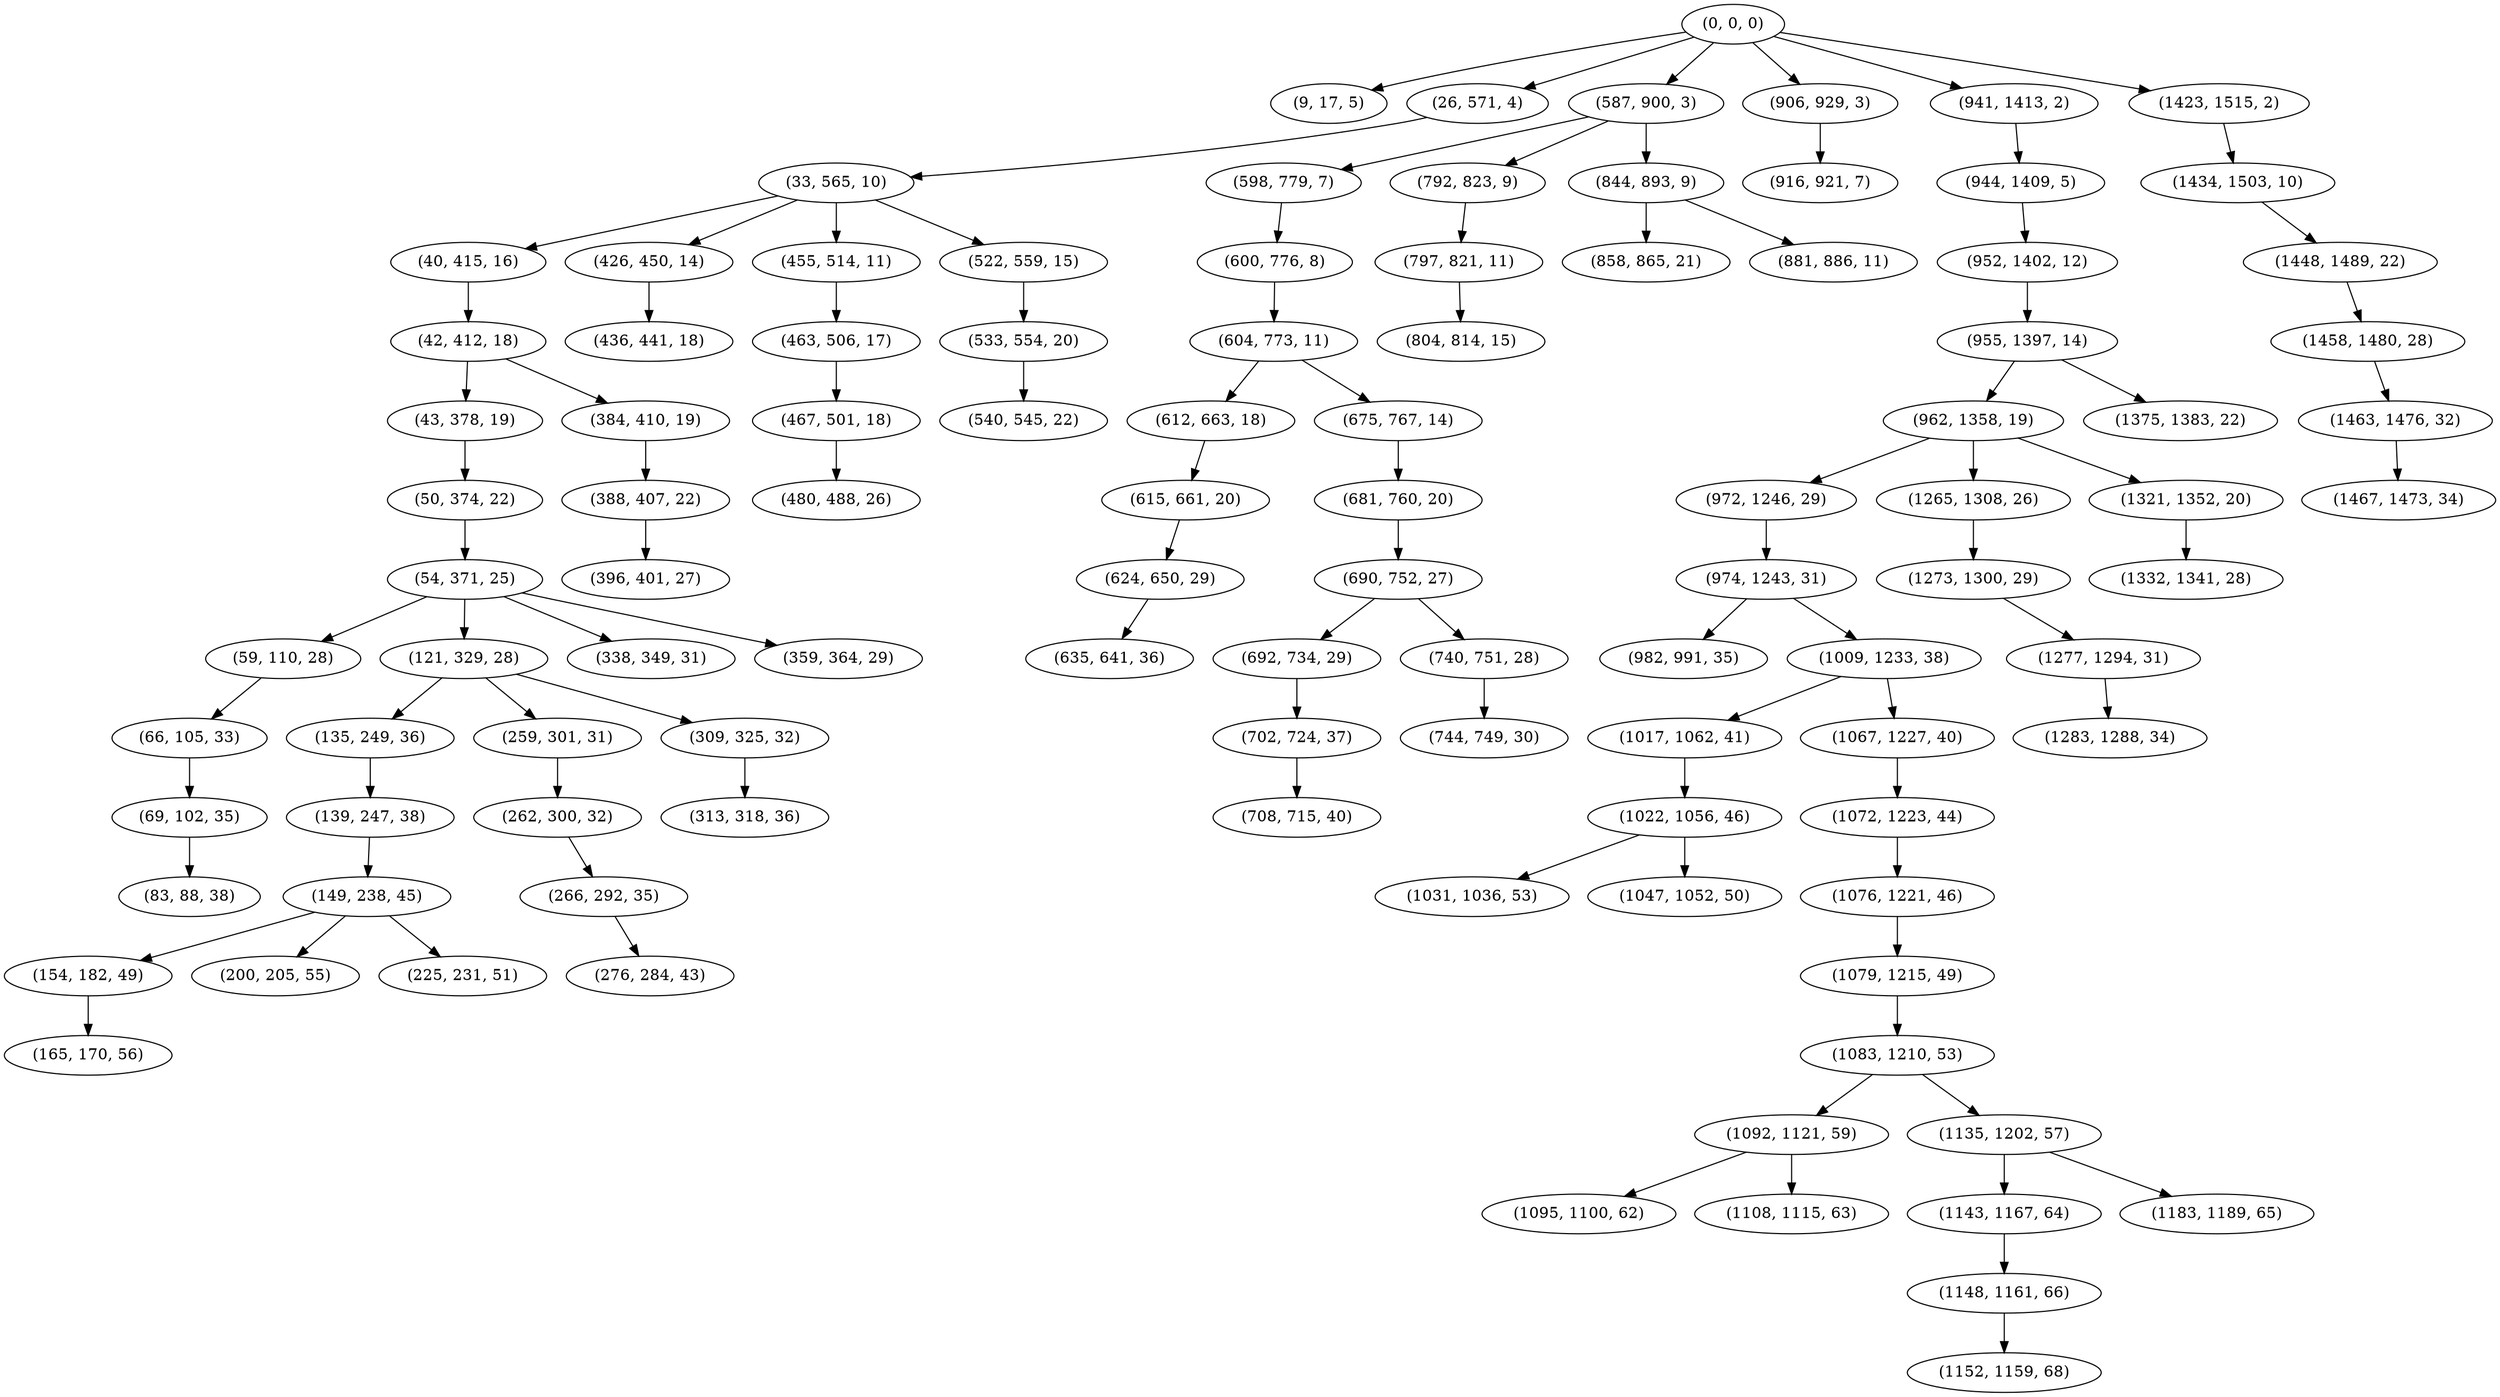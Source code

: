digraph tree {
    "(0, 0, 0)";
    "(9, 17, 5)";
    "(26, 571, 4)";
    "(33, 565, 10)";
    "(40, 415, 16)";
    "(42, 412, 18)";
    "(43, 378, 19)";
    "(50, 374, 22)";
    "(54, 371, 25)";
    "(59, 110, 28)";
    "(66, 105, 33)";
    "(69, 102, 35)";
    "(83, 88, 38)";
    "(121, 329, 28)";
    "(135, 249, 36)";
    "(139, 247, 38)";
    "(149, 238, 45)";
    "(154, 182, 49)";
    "(165, 170, 56)";
    "(200, 205, 55)";
    "(225, 231, 51)";
    "(259, 301, 31)";
    "(262, 300, 32)";
    "(266, 292, 35)";
    "(276, 284, 43)";
    "(309, 325, 32)";
    "(313, 318, 36)";
    "(338, 349, 31)";
    "(359, 364, 29)";
    "(384, 410, 19)";
    "(388, 407, 22)";
    "(396, 401, 27)";
    "(426, 450, 14)";
    "(436, 441, 18)";
    "(455, 514, 11)";
    "(463, 506, 17)";
    "(467, 501, 18)";
    "(480, 488, 26)";
    "(522, 559, 15)";
    "(533, 554, 20)";
    "(540, 545, 22)";
    "(587, 900, 3)";
    "(598, 779, 7)";
    "(600, 776, 8)";
    "(604, 773, 11)";
    "(612, 663, 18)";
    "(615, 661, 20)";
    "(624, 650, 29)";
    "(635, 641, 36)";
    "(675, 767, 14)";
    "(681, 760, 20)";
    "(690, 752, 27)";
    "(692, 734, 29)";
    "(702, 724, 37)";
    "(708, 715, 40)";
    "(740, 751, 28)";
    "(744, 749, 30)";
    "(792, 823, 9)";
    "(797, 821, 11)";
    "(804, 814, 15)";
    "(844, 893, 9)";
    "(858, 865, 21)";
    "(881, 886, 11)";
    "(906, 929, 3)";
    "(916, 921, 7)";
    "(941, 1413, 2)";
    "(944, 1409, 5)";
    "(952, 1402, 12)";
    "(955, 1397, 14)";
    "(962, 1358, 19)";
    "(972, 1246, 29)";
    "(974, 1243, 31)";
    "(982, 991, 35)";
    "(1009, 1233, 38)";
    "(1017, 1062, 41)";
    "(1022, 1056, 46)";
    "(1031, 1036, 53)";
    "(1047, 1052, 50)";
    "(1067, 1227, 40)";
    "(1072, 1223, 44)";
    "(1076, 1221, 46)";
    "(1079, 1215, 49)";
    "(1083, 1210, 53)";
    "(1092, 1121, 59)";
    "(1095, 1100, 62)";
    "(1108, 1115, 63)";
    "(1135, 1202, 57)";
    "(1143, 1167, 64)";
    "(1148, 1161, 66)";
    "(1152, 1159, 68)";
    "(1183, 1189, 65)";
    "(1265, 1308, 26)";
    "(1273, 1300, 29)";
    "(1277, 1294, 31)";
    "(1283, 1288, 34)";
    "(1321, 1352, 20)";
    "(1332, 1341, 28)";
    "(1375, 1383, 22)";
    "(1423, 1515, 2)";
    "(1434, 1503, 10)";
    "(1448, 1489, 22)";
    "(1458, 1480, 28)";
    "(1463, 1476, 32)";
    "(1467, 1473, 34)";
    "(0, 0, 0)" -> "(9, 17, 5)";
    "(0, 0, 0)" -> "(26, 571, 4)";
    "(0, 0, 0)" -> "(587, 900, 3)";
    "(0, 0, 0)" -> "(906, 929, 3)";
    "(0, 0, 0)" -> "(941, 1413, 2)";
    "(0, 0, 0)" -> "(1423, 1515, 2)";
    "(26, 571, 4)" -> "(33, 565, 10)";
    "(33, 565, 10)" -> "(40, 415, 16)";
    "(33, 565, 10)" -> "(426, 450, 14)";
    "(33, 565, 10)" -> "(455, 514, 11)";
    "(33, 565, 10)" -> "(522, 559, 15)";
    "(40, 415, 16)" -> "(42, 412, 18)";
    "(42, 412, 18)" -> "(43, 378, 19)";
    "(42, 412, 18)" -> "(384, 410, 19)";
    "(43, 378, 19)" -> "(50, 374, 22)";
    "(50, 374, 22)" -> "(54, 371, 25)";
    "(54, 371, 25)" -> "(59, 110, 28)";
    "(54, 371, 25)" -> "(121, 329, 28)";
    "(54, 371, 25)" -> "(338, 349, 31)";
    "(54, 371, 25)" -> "(359, 364, 29)";
    "(59, 110, 28)" -> "(66, 105, 33)";
    "(66, 105, 33)" -> "(69, 102, 35)";
    "(69, 102, 35)" -> "(83, 88, 38)";
    "(121, 329, 28)" -> "(135, 249, 36)";
    "(121, 329, 28)" -> "(259, 301, 31)";
    "(121, 329, 28)" -> "(309, 325, 32)";
    "(135, 249, 36)" -> "(139, 247, 38)";
    "(139, 247, 38)" -> "(149, 238, 45)";
    "(149, 238, 45)" -> "(154, 182, 49)";
    "(149, 238, 45)" -> "(200, 205, 55)";
    "(149, 238, 45)" -> "(225, 231, 51)";
    "(154, 182, 49)" -> "(165, 170, 56)";
    "(259, 301, 31)" -> "(262, 300, 32)";
    "(262, 300, 32)" -> "(266, 292, 35)";
    "(266, 292, 35)" -> "(276, 284, 43)";
    "(309, 325, 32)" -> "(313, 318, 36)";
    "(384, 410, 19)" -> "(388, 407, 22)";
    "(388, 407, 22)" -> "(396, 401, 27)";
    "(426, 450, 14)" -> "(436, 441, 18)";
    "(455, 514, 11)" -> "(463, 506, 17)";
    "(463, 506, 17)" -> "(467, 501, 18)";
    "(467, 501, 18)" -> "(480, 488, 26)";
    "(522, 559, 15)" -> "(533, 554, 20)";
    "(533, 554, 20)" -> "(540, 545, 22)";
    "(587, 900, 3)" -> "(598, 779, 7)";
    "(587, 900, 3)" -> "(792, 823, 9)";
    "(587, 900, 3)" -> "(844, 893, 9)";
    "(598, 779, 7)" -> "(600, 776, 8)";
    "(600, 776, 8)" -> "(604, 773, 11)";
    "(604, 773, 11)" -> "(612, 663, 18)";
    "(604, 773, 11)" -> "(675, 767, 14)";
    "(612, 663, 18)" -> "(615, 661, 20)";
    "(615, 661, 20)" -> "(624, 650, 29)";
    "(624, 650, 29)" -> "(635, 641, 36)";
    "(675, 767, 14)" -> "(681, 760, 20)";
    "(681, 760, 20)" -> "(690, 752, 27)";
    "(690, 752, 27)" -> "(692, 734, 29)";
    "(690, 752, 27)" -> "(740, 751, 28)";
    "(692, 734, 29)" -> "(702, 724, 37)";
    "(702, 724, 37)" -> "(708, 715, 40)";
    "(740, 751, 28)" -> "(744, 749, 30)";
    "(792, 823, 9)" -> "(797, 821, 11)";
    "(797, 821, 11)" -> "(804, 814, 15)";
    "(844, 893, 9)" -> "(858, 865, 21)";
    "(844, 893, 9)" -> "(881, 886, 11)";
    "(906, 929, 3)" -> "(916, 921, 7)";
    "(941, 1413, 2)" -> "(944, 1409, 5)";
    "(944, 1409, 5)" -> "(952, 1402, 12)";
    "(952, 1402, 12)" -> "(955, 1397, 14)";
    "(955, 1397, 14)" -> "(962, 1358, 19)";
    "(955, 1397, 14)" -> "(1375, 1383, 22)";
    "(962, 1358, 19)" -> "(972, 1246, 29)";
    "(962, 1358, 19)" -> "(1265, 1308, 26)";
    "(962, 1358, 19)" -> "(1321, 1352, 20)";
    "(972, 1246, 29)" -> "(974, 1243, 31)";
    "(974, 1243, 31)" -> "(982, 991, 35)";
    "(974, 1243, 31)" -> "(1009, 1233, 38)";
    "(1009, 1233, 38)" -> "(1017, 1062, 41)";
    "(1009, 1233, 38)" -> "(1067, 1227, 40)";
    "(1017, 1062, 41)" -> "(1022, 1056, 46)";
    "(1022, 1056, 46)" -> "(1031, 1036, 53)";
    "(1022, 1056, 46)" -> "(1047, 1052, 50)";
    "(1067, 1227, 40)" -> "(1072, 1223, 44)";
    "(1072, 1223, 44)" -> "(1076, 1221, 46)";
    "(1076, 1221, 46)" -> "(1079, 1215, 49)";
    "(1079, 1215, 49)" -> "(1083, 1210, 53)";
    "(1083, 1210, 53)" -> "(1092, 1121, 59)";
    "(1083, 1210, 53)" -> "(1135, 1202, 57)";
    "(1092, 1121, 59)" -> "(1095, 1100, 62)";
    "(1092, 1121, 59)" -> "(1108, 1115, 63)";
    "(1135, 1202, 57)" -> "(1143, 1167, 64)";
    "(1135, 1202, 57)" -> "(1183, 1189, 65)";
    "(1143, 1167, 64)" -> "(1148, 1161, 66)";
    "(1148, 1161, 66)" -> "(1152, 1159, 68)";
    "(1265, 1308, 26)" -> "(1273, 1300, 29)";
    "(1273, 1300, 29)" -> "(1277, 1294, 31)";
    "(1277, 1294, 31)" -> "(1283, 1288, 34)";
    "(1321, 1352, 20)" -> "(1332, 1341, 28)";
    "(1423, 1515, 2)" -> "(1434, 1503, 10)";
    "(1434, 1503, 10)" -> "(1448, 1489, 22)";
    "(1448, 1489, 22)" -> "(1458, 1480, 28)";
    "(1458, 1480, 28)" -> "(1463, 1476, 32)";
    "(1463, 1476, 32)" -> "(1467, 1473, 34)";
}
